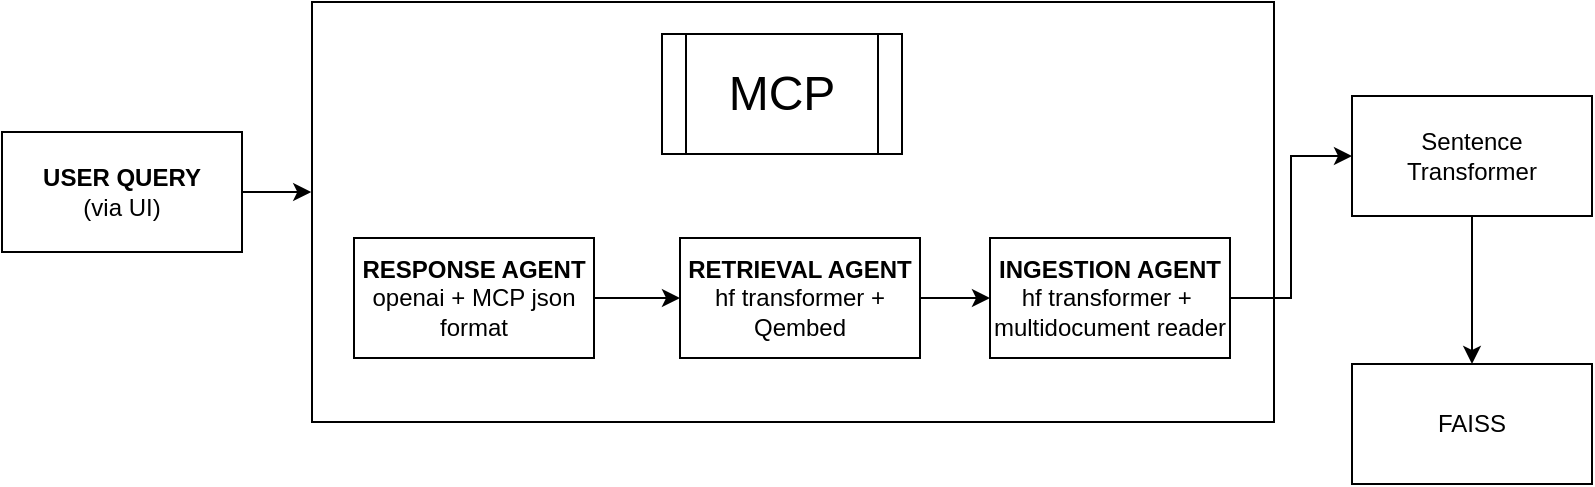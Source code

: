 <mxfile version="28.0.6">
  <diagram id="C5RBs43oDa-KdzZeNtuy" name="Page-1">
    <mxGraphModel dx="894" dy="678" grid="0" gridSize="10" guides="1" tooltips="1" connect="1" arrows="1" fold="1" page="1" pageScale="1" pageWidth="827" pageHeight="1169" math="0" shadow="0">
      <root>
        <mxCell id="WIyWlLk6GJQsqaUBKTNV-0" />
        <mxCell id="WIyWlLk6GJQsqaUBKTNV-1" parent="WIyWlLk6GJQsqaUBKTNV-0" />
        <mxCell id="rNO67FIiBxJNl9Ii9S-u-9" value="" style="rounded=0;whiteSpace=wrap;html=1;" vertex="1" parent="WIyWlLk6GJQsqaUBKTNV-1">
          <mxGeometry x="398" y="339" width="481" height="210" as="geometry" />
        </mxCell>
        <mxCell id="rNO67FIiBxJNl9Ii9S-u-13" style="rounded=0;orthogonalLoop=1;jettySize=auto;html=1;entryX=0;entryY=0.5;entryDx=0;entryDy=0;" edge="1" parent="WIyWlLk6GJQsqaUBKTNV-1" source="rNO67FIiBxJNl9Ii9S-u-2" target="rNO67FIiBxJNl9Ii9S-u-4">
          <mxGeometry relative="1" as="geometry">
            <mxPoint x="580" y="492" as="targetPoint" />
          </mxGeometry>
        </mxCell>
        <mxCell id="rNO67FIiBxJNl9Ii9S-u-2" value="&lt;b&gt;RESPONSE AGENT&lt;/b&gt;&lt;div&gt;openai + MCP json format&lt;/div&gt;" style="rounded=0;whiteSpace=wrap;html=1;" vertex="1" parent="WIyWlLk6GJQsqaUBKTNV-1">
          <mxGeometry x="419" y="457" width="120" height="60" as="geometry" />
        </mxCell>
        <mxCell id="rNO67FIiBxJNl9Ii9S-u-10" style="edgeStyle=orthogonalEdgeStyle;rounded=0;orthogonalLoop=1;jettySize=auto;html=1;" edge="1" parent="WIyWlLk6GJQsqaUBKTNV-1" source="rNO67FIiBxJNl9Ii9S-u-3">
          <mxGeometry relative="1" as="geometry">
            <mxPoint x="397.613" y="434" as="targetPoint" />
          </mxGeometry>
        </mxCell>
        <mxCell id="rNO67FIiBxJNl9Ii9S-u-3" value="&lt;b&gt;USER QUERY&lt;/b&gt;&lt;div&gt;(via UI)&lt;/div&gt;" style="rounded=0;whiteSpace=wrap;html=1;" vertex="1" parent="WIyWlLk6GJQsqaUBKTNV-1">
          <mxGeometry x="243" y="404" width="120" height="60" as="geometry" />
        </mxCell>
        <mxCell id="rNO67FIiBxJNl9Ii9S-u-15" style="edgeStyle=orthogonalEdgeStyle;rounded=0;orthogonalLoop=1;jettySize=auto;html=1;entryX=0;entryY=0.5;entryDx=0;entryDy=0;" edge="1" parent="WIyWlLk6GJQsqaUBKTNV-1" source="rNO67FIiBxJNl9Ii9S-u-4" target="rNO67FIiBxJNl9Ii9S-u-5">
          <mxGeometry relative="1" as="geometry" />
        </mxCell>
        <mxCell id="rNO67FIiBxJNl9Ii9S-u-4" value="&lt;b&gt;RETRIEVAL AGENT&lt;/b&gt;&lt;div&gt;hf transformer + Qembed&lt;/div&gt;" style="rounded=0;whiteSpace=wrap;html=1;" vertex="1" parent="WIyWlLk6GJQsqaUBKTNV-1">
          <mxGeometry x="582" y="457" width="120" height="60" as="geometry" />
        </mxCell>
        <mxCell id="rNO67FIiBxJNl9Ii9S-u-5" value="&lt;b&gt;INGESTION AGENT&lt;/b&gt;&lt;div&gt;hf transformer +&amp;nbsp; multidocument reader&lt;/div&gt;" style="rounded=0;whiteSpace=wrap;html=1;" vertex="1" parent="WIyWlLk6GJQsqaUBKTNV-1">
          <mxGeometry x="737" y="457" width="120" height="60" as="geometry" />
        </mxCell>
        <mxCell id="rNO67FIiBxJNl9Ii9S-u-12" style="edgeStyle=orthogonalEdgeStyle;rounded=0;orthogonalLoop=1;jettySize=auto;html=1;entryX=0.5;entryY=0;entryDx=0;entryDy=0;" edge="1" parent="WIyWlLk6GJQsqaUBKTNV-1" source="rNO67FIiBxJNl9Ii9S-u-6" target="rNO67FIiBxJNl9Ii9S-u-7">
          <mxGeometry relative="1" as="geometry">
            <mxPoint x="978" y="508.2" as="targetPoint" />
          </mxGeometry>
        </mxCell>
        <mxCell id="rNO67FIiBxJNl9Ii9S-u-6" value="Sentence Transformer" style="rounded=0;whiteSpace=wrap;html=1;" vertex="1" parent="WIyWlLk6GJQsqaUBKTNV-1">
          <mxGeometry x="918" y="386" width="120" height="60" as="geometry" />
        </mxCell>
        <mxCell id="rNO67FIiBxJNl9Ii9S-u-7" value="FAISS" style="rounded=0;whiteSpace=wrap;html=1;" vertex="1" parent="WIyWlLk6GJQsqaUBKTNV-1">
          <mxGeometry x="918" y="520" width="120" height="60" as="geometry" />
        </mxCell>
        <mxCell id="rNO67FIiBxJNl9Ii9S-u-8" value="&lt;font style=&quot;font-size: 24px;&quot;&gt;MCP&lt;/font&gt;" style="shape=process;whiteSpace=wrap;html=1;backgroundOutline=1;" vertex="1" parent="WIyWlLk6GJQsqaUBKTNV-1">
          <mxGeometry x="573" y="355" width="120" height="60" as="geometry" />
        </mxCell>
        <mxCell id="rNO67FIiBxJNl9Ii9S-u-11" style="edgeStyle=orthogonalEdgeStyle;rounded=0;orthogonalLoop=1;jettySize=auto;html=1;entryX=0;entryY=0.5;entryDx=0;entryDy=0;" edge="1" parent="WIyWlLk6GJQsqaUBKTNV-1" source="rNO67FIiBxJNl9Ii9S-u-5" target="rNO67FIiBxJNl9Ii9S-u-6">
          <mxGeometry relative="1" as="geometry">
            <mxPoint x="913.613" y="419.4" as="targetPoint" />
          </mxGeometry>
        </mxCell>
      </root>
    </mxGraphModel>
  </diagram>
</mxfile>
